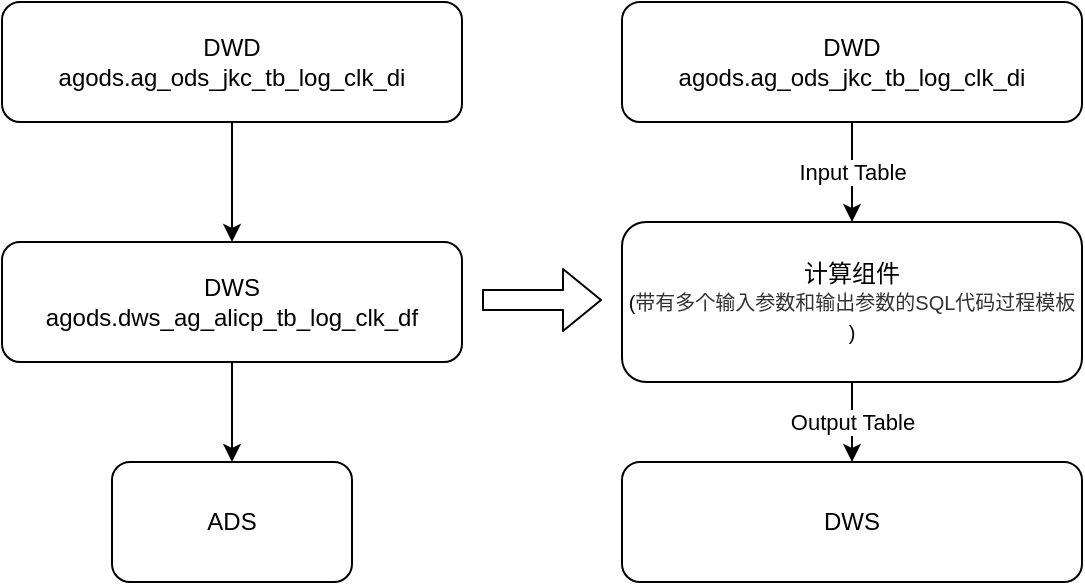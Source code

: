 <mxfile version="13.8.1" type="github">
  <diagram id="Ad6_y2lyAoWyW2zSPP8b" name="Page-1">
    <mxGraphModel dx="868" dy="450" grid="1" gridSize="10" guides="1" tooltips="1" connect="1" arrows="1" fold="1" page="1" pageScale="1" pageWidth="827" pageHeight="1169" math="0" shadow="0">
      <root>
        <mxCell id="0" />
        <mxCell id="1" parent="0" />
        <mxCell id="5djheGigBpE8O4fT_9fk-7" style="edgeStyle=orthogonalEdgeStyle;rounded=0;orthogonalLoop=1;jettySize=auto;html=1;entryX=0.5;entryY=0;entryDx=0;entryDy=0;" parent="1" source="5djheGigBpE8O4fT_9fk-2" target="5djheGigBpE8O4fT_9fk-5" edge="1">
          <mxGeometry relative="1" as="geometry" />
        </mxCell>
        <mxCell id="5djheGigBpE8O4fT_9fk-2" value="DWD&lt;br&gt;agods.ag_ods_jkc_tb_log_clk_di" style="rounded=1;whiteSpace=wrap;html=1;" parent="1" vertex="1">
          <mxGeometry x="170" y="60" width="230" height="60" as="geometry" />
        </mxCell>
        <mxCell id="5djheGigBpE8O4fT_9fk-4" value="ADS" style="rounded=1;whiteSpace=wrap;html=1;" parent="1" vertex="1">
          <mxGeometry x="225" y="290" width="120" height="60" as="geometry" />
        </mxCell>
        <mxCell id="5djheGigBpE8O4fT_9fk-6" style="edgeStyle=orthogonalEdgeStyle;rounded=0;orthogonalLoop=1;jettySize=auto;html=1;entryX=0.5;entryY=0;entryDx=0;entryDy=0;" parent="1" source="5djheGigBpE8O4fT_9fk-5" target="5djheGigBpE8O4fT_9fk-4" edge="1">
          <mxGeometry relative="1" as="geometry" />
        </mxCell>
        <mxCell id="5djheGigBpE8O4fT_9fk-5" value="DWS&lt;br&gt;agods.dws_ag_alicp_tb_log_clk_df" style="rounded=1;whiteSpace=wrap;html=1;" parent="1" vertex="1">
          <mxGeometry x="170" y="180" width="230" height="60" as="geometry" />
        </mxCell>
        <mxCell id="EhbbLSitJcF8kDTSJLc3-4" value="Output Table" style="edgeStyle=orthogonalEdgeStyle;rounded=0;orthogonalLoop=1;jettySize=auto;html=1;exitX=0.5;exitY=1;exitDx=0;exitDy=0;entryX=0.5;entryY=0;entryDx=0;entryDy=0;" edge="1" parent="1" source="5djheGigBpE8O4fT_9fk-8" target="EhbbLSitJcF8kDTSJLc3-3">
          <mxGeometry relative="1" as="geometry" />
        </mxCell>
        <mxCell id="5djheGigBpE8O4fT_9fk-8" value="计算组件&lt;br&gt;&lt;font style=&quot;font-size: 10px&quot;&gt;(&lt;span style=&quot;color: rgb(51 , 51 , 51) ; text-align: left ; background-color: rgb(255 , 255 , 255) ; font-size: 10px&quot;&gt;带有多个输入参数和输出参数的SQL代码过程模板&lt;/span&gt;&lt;br style=&quot;font-size: 10px&quot;&gt;)&lt;/font&gt;" style="rounded=1;whiteSpace=wrap;html=1;" parent="1" vertex="1">
          <mxGeometry x="480" y="170" width="230" height="80" as="geometry" />
        </mxCell>
        <mxCell id="5djheGigBpE8O4fT_9fk-11" value="" style="shape=flexArrow;endArrow=classic;html=1;" parent="1" edge="1">
          <mxGeometry width="50" height="50" relative="1" as="geometry">
            <mxPoint x="410" y="209" as="sourcePoint" />
            <mxPoint x="470" y="209" as="targetPoint" />
          </mxGeometry>
        </mxCell>
        <mxCell id="EhbbLSitJcF8kDTSJLc3-2" value="Input Table" style="edgeStyle=orthogonalEdgeStyle;rounded=0;orthogonalLoop=1;jettySize=auto;html=1;exitX=0.5;exitY=1;exitDx=0;exitDy=0;entryX=0.5;entryY=0;entryDx=0;entryDy=0;" edge="1" parent="1" source="EhbbLSitJcF8kDTSJLc3-1" target="5djheGigBpE8O4fT_9fk-8">
          <mxGeometry relative="1" as="geometry" />
        </mxCell>
        <mxCell id="EhbbLSitJcF8kDTSJLc3-1" value="DWD&lt;br&gt;agods.ag_ods_jkc_tb_log_clk_di" style="rounded=1;whiteSpace=wrap;html=1;" vertex="1" parent="1">
          <mxGeometry x="480" y="60" width="230" height="60" as="geometry" />
        </mxCell>
        <mxCell id="EhbbLSitJcF8kDTSJLc3-3" value="DWS" style="rounded=1;whiteSpace=wrap;html=1;" vertex="1" parent="1">
          <mxGeometry x="480" y="290" width="230" height="60" as="geometry" />
        </mxCell>
      </root>
    </mxGraphModel>
  </diagram>
</mxfile>
